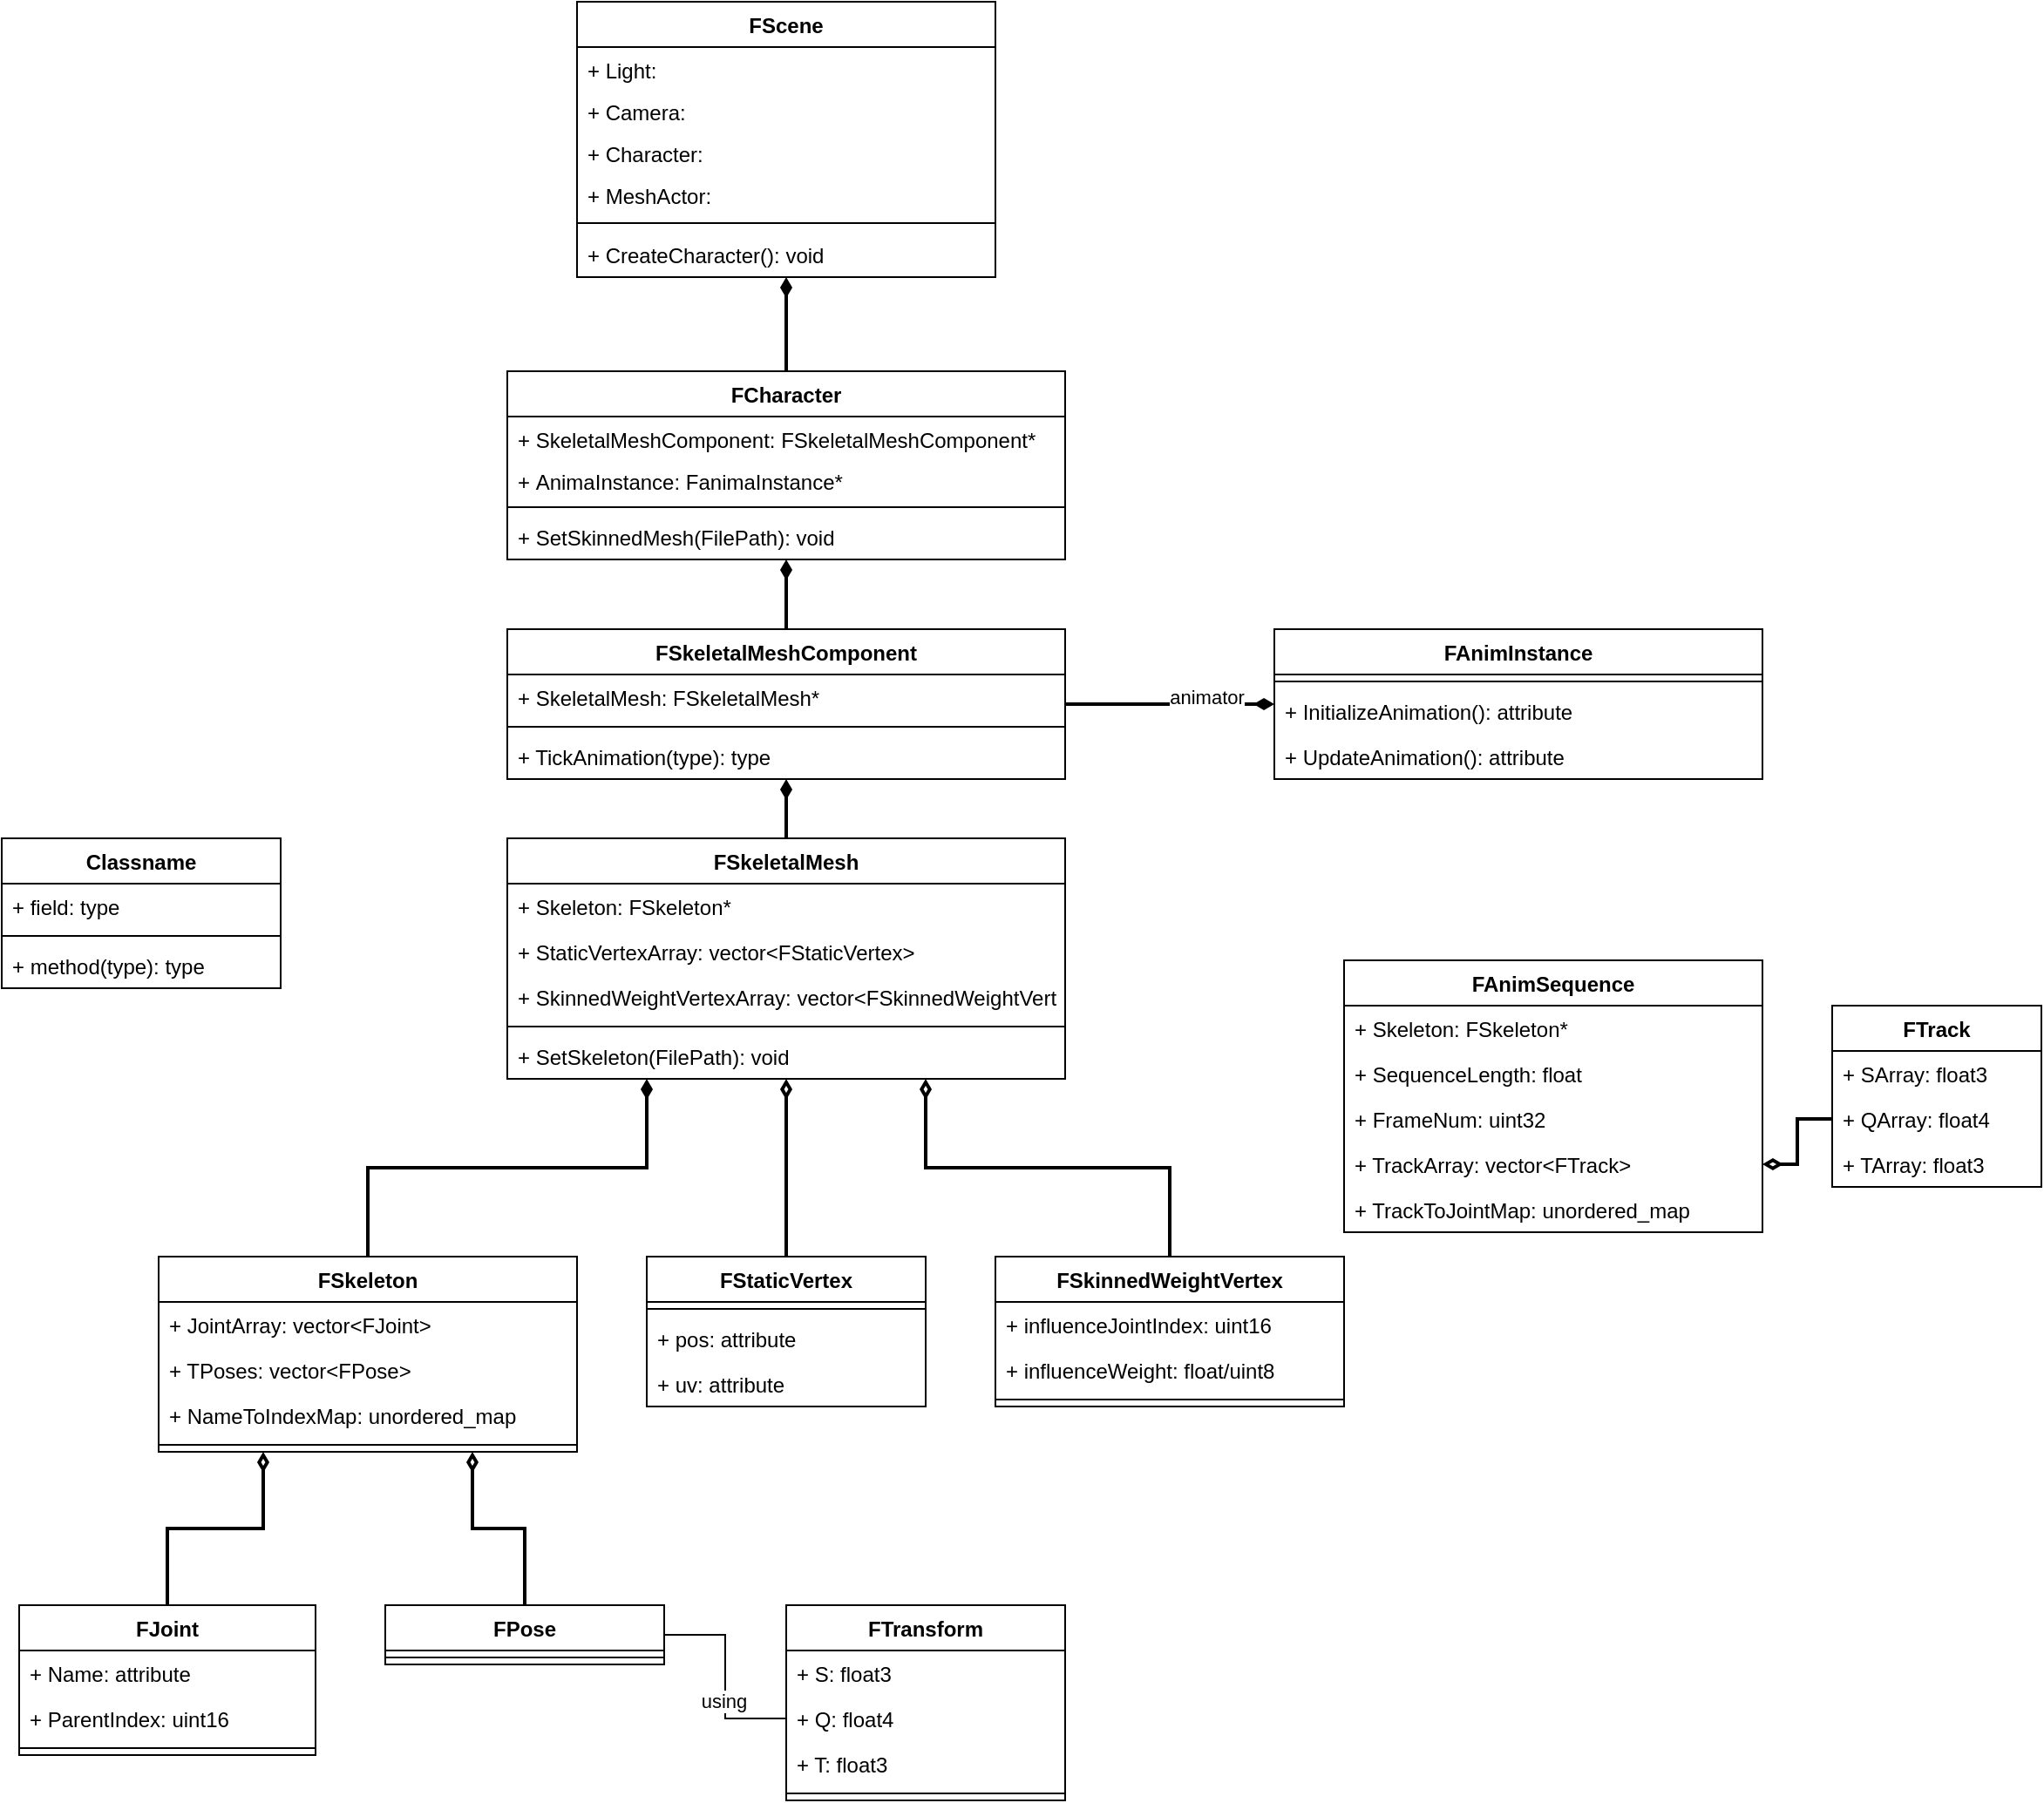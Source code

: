 <mxfile>
    <diagram id="cJ6CBbQCGqiPq5SzYcq8" name="Page-1">
        <mxGraphModel dx="1881" dy="1886" grid="1" gridSize="10" guides="1" tooltips="1" connect="1" arrows="1" fold="1" page="1" pageScale="1" pageWidth="827" pageHeight="1169" math="0" shadow="0">
            <root>
                <mxCell id="0"/>
                <mxCell id="1" parent="0"/>
                <mxCell id="9" style="edgeStyle=orthogonalEdgeStyle;rounded=0;orthogonalLoop=1;jettySize=auto;html=1;exitX=0.5;exitY=0;exitDx=0;exitDy=0;entryX=0.5;entryY=1;entryDx=0;entryDy=0;startArrow=none;startFill=0;endArrow=diamondThin;endFill=1;strokeWidth=2;" parent="1" source="8sGW1j9p3B2PJ3TuNCzf-1" target="2" edge="1">
                    <mxGeometry relative="1" as="geometry"/>
                </mxCell>
                <mxCell id="47" value="" style="edgeStyle=orthogonalEdgeStyle;rounded=0;orthogonalLoop=1;jettySize=auto;html=1;endArrow=diamondThin;endFill=1;strokeWidth=2;" parent="1" source="66" target="43" edge="1">
                    <mxGeometry relative="1" as="geometry"/>
                </mxCell>
                <mxCell id="59" value="animator" style="edgeLabel;html=1;align=center;verticalAlign=middle;resizable=0;points=[];" vertex="1" connectable="0" parent="47">
                    <mxGeometry x="0.348" y="4" relative="1" as="geometry">
                        <mxPoint as="offset"/>
                    </mxGeometry>
                </mxCell>
                <mxCell id="8sGW1j9p3B2PJ3TuNCzf-1" value="FCharacter" style="swimlane;fontStyle=1;align=center;verticalAlign=top;childLayout=stackLayout;horizontal=1;startSize=26;horizontalStack=0;resizeParent=1;resizeParentMax=0;resizeLast=0;collapsible=1;marginBottom=0;" parent="1" vertex="1">
                    <mxGeometry x="-160" y="-108" width="320" height="108" as="geometry"/>
                </mxCell>
                <mxCell id="8sGW1j9p3B2PJ3TuNCzf-2" value="+ SkeletalMeshComponent: FSkeletalMeshComponent*" style="text;strokeColor=none;fillColor=none;align=left;verticalAlign=top;spacingLeft=4;spacingRight=4;overflow=hidden;rotatable=0;points=[[0,0.5],[1,0.5]];portConstraint=eastwest;" parent="8sGW1j9p3B2PJ3TuNCzf-1" vertex="1">
                    <mxGeometry y="26" width="320" height="24" as="geometry"/>
                </mxCell>
                <mxCell id="50" value="+ AnimaInstance: FanimaInstance*" style="text;strokeColor=none;fillColor=none;align=left;verticalAlign=top;spacingLeft=4;spacingRight=4;overflow=hidden;rotatable=0;points=[[0,0.5],[1,0.5]];portConstraint=eastwest;" vertex="1" parent="8sGW1j9p3B2PJ3TuNCzf-1">
                    <mxGeometry y="50" width="320" height="24" as="geometry"/>
                </mxCell>
                <mxCell id="8sGW1j9p3B2PJ3TuNCzf-3" value="" style="line;strokeWidth=1;fillColor=none;align=left;verticalAlign=middle;spacingTop=-1;spacingLeft=3;spacingRight=3;rotatable=0;labelPosition=right;points=[];portConstraint=eastwest;" parent="8sGW1j9p3B2PJ3TuNCzf-1" vertex="1">
                    <mxGeometry y="74" width="320" height="8" as="geometry"/>
                </mxCell>
                <mxCell id="35" value="+ SetSkinnedMesh(FilePath): void" style="text;strokeColor=none;fillColor=none;align=left;verticalAlign=top;spacingLeft=4;spacingRight=4;overflow=hidden;rotatable=0;points=[[0,0.5],[1,0.5]];portConstraint=eastwest;" parent="8sGW1j9p3B2PJ3TuNCzf-1" vertex="1">
                    <mxGeometry y="82" width="320" height="26" as="geometry"/>
                </mxCell>
                <mxCell id="8sGW1j9p3B2PJ3TuNCzf-31" value="" style="edgeStyle=orthogonalEdgeStyle;rounded=0;orthogonalLoop=1;jettySize=auto;html=1;startArrow=none;startFill=0;endArrow=diamondThin;endFill=0;strokeWidth=2;exitX=0.5;exitY=0;exitDx=0;exitDy=0;entryX=0.5;entryY=1;entryDx=0;entryDy=0;" parent="1" source="8sGW1j9p3B2PJ3TuNCzf-26" target="8sGW1j9p3B2PJ3TuNCzf-20" edge="1">
                    <mxGeometry relative="1" as="geometry">
                        <mxPoint x="-30" y="310" as="targetPoint"/>
                    </mxGeometry>
                </mxCell>
                <mxCell id="8sGW1j9p3B2PJ3TuNCzf-38" value="" style="edgeStyle=orthogonalEdgeStyle;rounded=0;orthogonalLoop=1;jettySize=auto;html=1;startArrow=none;startFill=0;endArrow=diamondThin;endFill=0;strokeWidth=2;entryX=0.75;entryY=1;entryDx=0;entryDy=0;exitX=0.5;exitY=0;exitDx=0;exitDy=0;" parent="1" source="8sGW1j9p3B2PJ3TuNCzf-33" target="8sGW1j9p3B2PJ3TuNCzf-20" edge="1">
                    <mxGeometry relative="1" as="geometry">
                        <mxPoint x="190" y="310" as="sourcePoint"/>
                    </mxGeometry>
                </mxCell>
                <mxCell id="8sGW1j9p3B2PJ3TuNCzf-48" value="" style="edgeStyle=orthogonalEdgeStyle;rounded=0;orthogonalLoop=1;jettySize=auto;html=1;startArrow=none;startFill=0;endArrow=diamondThin;endFill=1;strokeWidth=2;entryX=0.25;entryY=1;entryDx=0;entryDy=0;exitX=0.5;exitY=0;exitDx=0;exitDy=0;" parent="1" source="8sGW1j9p3B2PJ3TuNCzf-43" target="8sGW1j9p3B2PJ3TuNCzf-20" edge="1">
                    <mxGeometry relative="1" as="geometry">
                        <mxPoint x="-160" y="280" as="sourcePoint"/>
                    </mxGeometry>
                </mxCell>
                <mxCell id="70" style="edgeStyle=orthogonalEdgeStyle;rounded=0;orthogonalLoop=1;jettySize=auto;html=1;exitX=0.5;exitY=0;exitDx=0;exitDy=0;endArrow=diamondThin;endFill=1;strokeWidth=2;" edge="1" parent="1" source="8sGW1j9p3B2PJ3TuNCzf-20" target="66">
                    <mxGeometry relative="1" as="geometry"/>
                </mxCell>
                <mxCell id="8sGW1j9p3B2PJ3TuNCzf-20" value="FSkeletalMesh" style="swimlane;fontStyle=1;align=center;verticalAlign=top;childLayout=stackLayout;horizontal=1;startSize=26;horizontalStack=0;resizeParent=1;resizeParentMax=0;resizeLast=0;collapsible=1;marginBottom=0;" parent="1" vertex="1">
                    <mxGeometry x="-160" y="160" width="320" height="138" as="geometry"/>
                </mxCell>
                <mxCell id="8sGW1j9p3B2PJ3TuNCzf-21" value="+ Skeleton: FSkeleton*" style="text;strokeColor=none;fillColor=none;align=left;verticalAlign=top;spacingLeft=4;spacingRight=4;overflow=hidden;rotatable=0;points=[[0,0.5],[1,0.5]];portConstraint=eastwest;" parent="8sGW1j9p3B2PJ3TuNCzf-20" vertex="1">
                    <mxGeometry y="26" width="320" height="26" as="geometry"/>
                </mxCell>
                <mxCell id="8sGW1j9p3B2PJ3TuNCzf-22" value="+ StaticVertexArray: vector&lt;FStaticVertex&gt;" style="text;strokeColor=none;fillColor=none;align=left;verticalAlign=top;spacingLeft=4;spacingRight=4;overflow=hidden;rotatable=0;points=[[0,0.5],[1,0.5]];portConstraint=eastwest;" parent="8sGW1j9p3B2PJ3TuNCzf-20" vertex="1">
                    <mxGeometry y="52" width="320" height="26" as="geometry"/>
                </mxCell>
                <mxCell id="8sGW1j9p3B2PJ3TuNCzf-23" value="+ SkinnedWeightVertexArray: vector&lt;FSkinnedWeightVertex&gt;" style="text;strokeColor=none;fillColor=none;align=left;verticalAlign=top;spacingLeft=4;spacingRight=4;overflow=hidden;rotatable=0;points=[[0,0.5],[1,0.5]];portConstraint=eastwest;" parent="8sGW1j9p3B2PJ3TuNCzf-20" vertex="1">
                    <mxGeometry y="78" width="320" height="26" as="geometry"/>
                </mxCell>
                <mxCell id="8sGW1j9p3B2PJ3TuNCzf-24" value="" style="line;strokeWidth=1;fillColor=none;align=left;verticalAlign=middle;spacingTop=-1;spacingLeft=3;spacingRight=3;rotatable=0;labelPosition=right;points=[];portConstraint=eastwest;" parent="8sGW1j9p3B2PJ3TuNCzf-20" vertex="1">
                    <mxGeometry y="104" width="320" height="8" as="geometry"/>
                </mxCell>
                <mxCell id="30" value="+ SetSkeleton(FilePath): void" style="text;strokeColor=none;fillColor=none;align=left;verticalAlign=top;spacingLeft=4;spacingRight=4;overflow=hidden;rotatable=0;points=[[0,0.5],[1,0.5]];portConstraint=eastwest;" parent="8sGW1j9p3B2PJ3TuNCzf-20" vertex="1">
                    <mxGeometry y="112" width="320" height="26" as="geometry"/>
                </mxCell>
                <mxCell id="8sGW1j9p3B2PJ3TuNCzf-26" value="FStaticVertex" style="swimlane;fontStyle=1;align=center;verticalAlign=top;childLayout=stackLayout;horizontal=1;startSize=26;horizontalStack=0;resizeParent=1;resizeParentMax=0;resizeLast=0;collapsible=1;marginBottom=0;" parent="1" vertex="1">
                    <mxGeometry x="-80" y="400" width="160" height="86" as="geometry"/>
                </mxCell>
                <mxCell id="8sGW1j9p3B2PJ3TuNCzf-30" value="" style="line;strokeWidth=1;fillColor=none;align=left;verticalAlign=middle;spacingTop=-1;spacingLeft=3;spacingRight=3;rotatable=0;labelPosition=right;points=[];portConstraint=eastwest;" parent="8sGW1j9p3B2PJ3TuNCzf-26" vertex="1">
                    <mxGeometry y="26" width="160" height="8" as="geometry"/>
                </mxCell>
                <mxCell id="8sGW1j9p3B2PJ3TuNCzf-42" value="+ pos: attribute" style="text;strokeColor=none;fillColor=none;align=left;verticalAlign=top;spacingLeft=4;spacingRight=4;overflow=hidden;rotatable=0;points=[[0,0.5],[1,0.5]];portConstraint=eastwest;" parent="8sGW1j9p3B2PJ3TuNCzf-26" vertex="1">
                    <mxGeometry y="34" width="160" height="26" as="geometry"/>
                </mxCell>
                <mxCell id="8sGW1j9p3B2PJ3TuNCzf-41" value="+ uv: attribute" style="text;strokeColor=none;fillColor=none;align=left;verticalAlign=top;spacingLeft=4;spacingRight=4;overflow=hidden;rotatable=0;points=[[0,0.5],[1,0.5]];portConstraint=eastwest;" parent="8sGW1j9p3B2PJ3TuNCzf-26" vertex="1">
                    <mxGeometry y="60" width="160" height="26" as="geometry"/>
                </mxCell>
                <mxCell id="8sGW1j9p3B2PJ3TuNCzf-33" value="FSkinnedWeightVertex" style="swimlane;fontStyle=1;align=center;verticalAlign=top;childLayout=stackLayout;horizontal=1;startSize=26;horizontalStack=0;resizeParent=1;resizeParentMax=0;resizeLast=0;collapsible=1;marginBottom=0;" parent="1" vertex="1">
                    <mxGeometry x="120" y="400" width="200" height="86" as="geometry"/>
                </mxCell>
                <mxCell id="8sGW1j9p3B2PJ3TuNCzf-40" value="+ influenceJointIndex: uint16" style="text;strokeColor=none;fillColor=none;align=left;verticalAlign=top;spacingLeft=4;spacingRight=4;overflow=hidden;rotatable=0;points=[[0,0.5],[1,0.5]];portConstraint=eastwest;" parent="8sGW1j9p3B2PJ3TuNCzf-33" vertex="1">
                    <mxGeometry y="26" width="200" height="26" as="geometry"/>
                </mxCell>
                <mxCell id="8sGW1j9p3B2PJ3TuNCzf-39" value="+ influenceWeight: float/uint8" style="text;strokeColor=none;fillColor=none;align=left;verticalAlign=top;spacingLeft=4;spacingRight=4;overflow=hidden;rotatable=0;points=[[0,0.5],[1,0.5]];portConstraint=eastwest;" parent="8sGW1j9p3B2PJ3TuNCzf-33" vertex="1">
                    <mxGeometry y="52" width="200" height="26" as="geometry"/>
                </mxCell>
                <mxCell id="8sGW1j9p3B2PJ3TuNCzf-37" value="" style="line;strokeWidth=1;fillColor=none;align=left;verticalAlign=middle;spacingTop=-1;spacingLeft=3;spacingRight=3;rotatable=0;labelPosition=right;points=[];portConstraint=eastwest;" parent="8sGW1j9p3B2PJ3TuNCzf-33" vertex="1">
                    <mxGeometry y="78" width="200" height="8" as="geometry"/>
                </mxCell>
                <mxCell id="8sGW1j9p3B2PJ3TuNCzf-68" value="" style="edgeStyle=orthogonalEdgeStyle;rounded=0;orthogonalLoop=1;jettySize=auto;html=1;startArrow=none;startFill=0;endArrow=diamondThin;endFill=0;strokeWidth=2;entryX=0.75;entryY=1;entryDx=0;entryDy=0;exitX=0.5;exitY=0;exitDx=0;exitDy=0;" parent="1" source="37" target="8sGW1j9p3B2PJ3TuNCzf-43" edge="1">
                    <mxGeometry relative="1" as="geometry">
                        <mxPoint x="-140" y="590" as="sourcePoint"/>
                    </mxGeometry>
                </mxCell>
                <mxCell id="8sGW1j9p3B2PJ3TuNCzf-43" value="FSkeleton" style="swimlane;fontStyle=1;align=center;verticalAlign=top;childLayout=stackLayout;horizontal=1;startSize=26;horizontalStack=0;resizeParent=1;resizeParentMax=0;resizeLast=0;collapsible=1;marginBottom=0;" parent="1" vertex="1">
                    <mxGeometry x="-360" y="400" width="240" height="112" as="geometry"/>
                </mxCell>
                <mxCell id="8sGW1j9p3B2PJ3TuNCzf-44" value="+ JointArray: vector&lt;FJoint&gt;" style="text;strokeColor=none;fillColor=none;align=left;verticalAlign=top;spacingLeft=4;spacingRight=4;overflow=hidden;rotatable=0;points=[[0,0.5],[1,0.5]];portConstraint=eastwest;" parent="8sGW1j9p3B2PJ3TuNCzf-43" vertex="1">
                    <mxGeometry y="26" width="240" height="26" as="geometry"/>
                </mxCell>
                <mxCell id="8sGW1j9p3B2PJ3TuNCzf-49" value="+ TPoses: vector&lt;FPose&gt;" style="text;strokeColor=none;fillColor=none;align=left;verticalAlign=top;spacingLeft=4;spacingRight=4;overflow=hidden;rotatable=0;points=[[0,0.5],[1,0.5]];portConstraint=eastwest;" parent="8sGW1j9p3B2PJ3TuNCzf-43" vertex="1">
                    <mxGeometry y="52" width="240" height="26" as="geometry"/>
                </mxCell>
                <mxCell id="8sGW1j9p3B2PJ3TuNCzf-46" value="+ NameToIndexMap: unordered_map" style="text;strokeColor=none;fillColor=none;align=left;verticalAlign=top;spacingLeft=4;spacingRight=4;overflow=hidden;rotatable=0;points=[[0,0.5],[1,0.5]];portConstraint=eastwest;" parent="8sGW1j9p3B2PJ3TuNCzf-43" vertex="1">
                    <mxGeometry y="78" width="240" height="26" as="geometry"/>
                </mxCell>
                <mxCell id="8sGW1j9p3B2PJ3TuNCzf-47" value="" style="line;strokeWidth=1;fillColor=none;align=left;verticalAlign=middle;spacingTop=-1;spacingLeft=3;spacingRight=3;rotatable=0;labelPosition=right;points=[];portConstraint=eastwest;" parent="8sGW1j9p3B2PJ3TuNCzf-43" vertex="1">
                    <mxGeometry y="104" width="240" height="8" as="geometry"/>
                </mxCell>
                <mxCell id="8sGW1j9p3B2PJ3TuNCzf-59" value="" style="edgeStyle=orthogonalEdgeStyle;rounded=0;orthogonalLoop=1;jettySize=auto;html=1;startArrow=none;startFill=0;endArrow=diamondThin;endFill=0;strokeWidth=2;entryX=1;entryY=0.5;entryDx=0;entryDy=0;exitX=0;exitY=0.5;exitDx=0;exitDy=0;" parent="1" source="8sGW1j9p3B2PJ3TuNCzf-60" target="8sGW1j9p3B2PJ3TuNCzf-53" edge="1">
                    <mxGeometry relative="1" as="geometry">
                        <mxPoint x="520" y="234" as="sourcePoint"/>
                    </mxGeometry>
                </mxCell>
                <mxCell id="8sGW1j9p3B2PJ3TuNCzf-50" value="FAnimSequence" style="swimlane;fontStyle=1;childLayout=stackLayout;horizontal=1;startSize=26;fillColor=none;horizontalStack=0;resizeParent=1;resizeParentMax=0;resizeLast=0;collapsible=1;marginBottom=0;" parent="1" vertex="1">
                    <mxGeometry x="320" y="230" width="240" height="156" as="geometry"/>
                </mxCell>
                <mxCell id="11" value="+ Skeleton: FSkeleton*" style="text;strokeColor=none;fillColor=none;align=left;verticalAlign=top;spacingLeft=4;spacingRight=4;overflow=hidden;rotatable=0;points=[[0,0.5],[1,0.5]];portConstraint=eastwest;" parent="8sGW1j9p3B2PJ3TuNCzf-50" vertex="1">
                    <mxGeometry y="26" width="240" height="26" as="geometry"/>
                </mxCell>
                <mxCell id="51" value="+ SequenceLength: float" style="text;strokeColor=none;fillColor=none;align=left;verticalAlign=top;spacingLeft=4;spacingRight=4;overflow=hidden;rotatable=0;points=[[0,0.5],[1,0.5]];portConstraint=eastwest;" vertex="1" parent="8sGW1j9p3B2PJ3TuNCzf-50">
                    <mxGeometry y="52" width="240" height="26" as="geometry"/>
                </mxCell>
                <mxCell id="8sGW1j9p3B2PJ3TuNCzf-51" value="+ FrameNum: uint32" style="text;strokeColor=none;fillColor=none;align=left;verticalAlign=top;spacingLeft=4;spacingRight=4;overflow=hidden;rotatable=0;points=[[0,0.5],[1,0.5]];portConstraint=eastwest;" parent="8sGW1j9p3B2PJ3TuNCzf-50" vertex="1">
                    <mxGeometry y="78" width="240" height="26" as="geometry"/>
                </mxCell>
                <mxCell id="8sGW1j9p3B2PJ3TuNCzf-53" value="+ TrackArray: vector&lt;FTrack&gt;" style="text;strokeColor=none;fillColor=none;align=left;verticalAlign=top;spacingLeft=4;spacingRight=4;overflow=hidden;rotatable=0;points=[[0,0.5],[1,0.5]];portConstraint=eastwest;" parent="8sGW1j9p3B2PJ3TuNCzf-50" vertex="1">
                    <mxGeometry y="104" width="240" height="26" as="geometry"/>
                </mxCell>
                <mxCell id="8sGW1j9p3B2PJ3TuNCzf-52" value="+ TrackToJointMap: unordered_map" style="text;strokeColor=none;fillColor=none;align=left;verticalAlign=top;spacingLeft=4;spacingRight=4;overflow=hidden;rotatable=0;points=[[0,0.5],[1,0.5]];portConstraint=eastwest;" parent="8sGW1j9p3B2PJ3TuNCzf-50" vertex="1">
                    <mxGeometry y="130" width="240" height="26" as="geometry"/>
                </mxCell>
                <mxCell id="8sGW1j9p3B2PJ3TuNCzf-55" value="FTrack" style="swimlane;fontStyle=1;childLayout=stackLayout;horizontal=1;startSize=26;fillColor=none;horizontalStack=0;resizeParent=1;resizeParentMax=0;resizeLast=0;collapsible=1;marginBottom=0;" parent="1" vertex="1">
                    <mxGeometry x="600" y="256" width="120" height="104" as="geometry"/>
                </mxCell>
                <mxCell id="8sGW1j9p3B2PJ3TuNCzf-56" value="+ SArray: float3" style="text;strokeColor=none;fillColor=none;align=left;verticalAlign=top;spacingLeft=4;spacingRight=4;overflow=hidden;rotatable=0;points=[[0,0.5],[1,0.5]];portConstraint=eastwest;" parent="8sGW1j9p3B2PJ3TuNCzf-55" vertex="1">
                    <mxGeometry y="26" width="120" height="26" as="geometry"/>
                </mxCell>
                <mxCell id="8sGW1j9p3B2PJ3TuNCzf-60" value="+ QArray: float4" style="text;strokeColor=none;fillColor=none;align=left;verticalAlign=top;spacingLeft=4;spacingRight=4;overflow=hidden;rotatable=0;points=[[0,0.5],[1,0.5]];portConstraint=eastwest;" parent="8sGW1j9p3B2PJ3TuNCzf-55" vertex="1">
                    <mxGeometry y="52" width="120" height="26" as="geometry"/>
                </mxCell>
                <mxCell id="8sGW1j9p3B2PJ3TuNCzf-62" value="+ TArray: float3" style="text;strokeColor=none;fillColor=none;align=left;verticalAlign=top;spacingLeft=4;spacingRight=4;overflow=hidden;rotatable=0;points=[[0,0.5],[1,0.5]];portConstraint=eastwest;" parent="8sGW1j9p3B2PJ3TuNCzf-55" vertex="1">
                    <mxGeometry y="78" width="120" height="26" as="geometry"/>
                </mxCell>
                <mxCell id="8sGW1j9p3B2PJ3TuNCzf-63" value="FTransform" style="swimlane;fontStyle=1;align=center;verticalAlign=top;childLayout=stackLayout;horizontal=1;startSize=26;horizontalStack=0;resizeParent=1;resizeParentMax=0;resizeLast=0;collapsible=1;marginBottom=0;" parent="1" vertex="1">
                    <mxGeometry y="600" width="160" height="112" as="geometry"/>
                </mxCell>
                <mxCell id="8sGW1j9p3B2PJ3TuNCzf-69" value="+ S: float3" style="text;strokeColor=none;fillColor=none;align=left;verticalAlign=top;spacingLeft=4;spacingRight=4;overflow=hidden;rotatable=0;points=[[0,0.5],[1,0.5]];portConstraint=eastwest;" parent="8sGW1j9p3B2PJ3TuNCzf-63" vertex="1">
                    <mxGeometry y="26" width="160" height="26" as="geometry"/>
                </mxCell>
                <mxCell id="8sGW1j9p3B2PJ3TuNCzf-70" value="+ Q: float4" style="text;strokeColor=none;fillColor=none;align=left;verticalAlign=top;spacingLeft=4;spacingRight=4;overflow=hidden;rotatable=0;points=[[0,0.5],[1,0.5]];portConstraint=eastwest;" parent="8sGW1j9p3B2PJ3TuNCzf-63" vertex="1">
                    <mxGeometry y="52" width="160" height="26" as="geometry"/>
                </mxCell>
                <mxCell id="8sGW1j9p3B2PJ3TuNCzf-71" value="+ T: float3" style="text;strokeColor=none;fillColor=none;align=left;verticalAlign=top;spacingLeft=4;spacingRight=4;overflow=hidden;rotatable=0;points=[[0,0.5],[1,0.5]];portConstraint=eastwest;" parent="8sGW1j9p3B2PJ3TuNCzf-63" vertex="1">
                    <mxGeometry y="78" width="160" height="26" as="geometry"/>
                </mxCell>
                <mxCell id="8sGW1j9p3B2PJ3TuNCzf-67" value="" style="line;strokeWidth=1;fillColor=none;align=left;verticalAlign=middle;spacingTop=-1;spacingLeft=3;spacingRight=3;rotatable=0;labelPosition=right;points=[];portConstraint=eastwest;" parent="8sGW1j9p3B2PJ3TuNCzf-63" vertex="1">
                    <mxGeometry y="104" width="160" height="8" as="geometry"/>
                </mxCell>
                <mxCell id="2" value="FScene" style="swimlane;fontStyle=1;align=center;verticalAlign=top;childLayout=stackLayout;horizontal=1;startSize=26;horizontalStack=0;resizeParent=1;resizeParentMax=0;resizeLast=0;collapsible=1;marginBottom=0;" parent="1" vertex="1">
                    <mxGeometry x="-120" y="-320" width="240" height="158" as="geometry"/>
                </mxCell>
                <mxCell id="3" value="+ Light: " style="text;strokeColor=none;fillColor=none;align=left;verticalAlign=top;spacingLeft=4;spacingRight=4;overflow=hidden;rotatable=0;points=[[0,0.5],[1,0.5]];portConstraint=eastwest;" parent="2" vertex="1">
                    <mxGeometry y="26" width="240" height="24" as="geometry"/>
                </mxCell>
                <mxCell id="7" value="+ Camera: " style="text;strokeColor=none;fillColor=none;align=left;verticalAlign=top;spacingLeft=4;spacingRight=4;overflow=hidden;rotatable=0;points=[[0,0.5],[1,0.5]];portConstraint=eastwest;" parent="2" vertex="1">
                    <mxGeometry y="50" width="240" height="24" as="geometry"/>
                </mxCell>
                <mxCell id="8" value="+ Character: " style="text;strokeColor=none;fillColor=none;align=left;verticalAlign=top;spacingLeft=4;spacingRight=4;overflow=hidden;rotatable=0;points=[[0,0.5],[1,0.5]];portConstraint=eastwest;" parent="2" vertex="1">
                    <mxGeometry y="74" width="240" height="24" as="geometry"/>
                </mxCell>
                <mxCell id="10" value="+ MeshActor: " style="text;strokeColor=none;fillColor=none;align=left;verticalAlign=top;spacingLeft=4;spacingRight=4;overflow=hidden;rotatable=0;points=[[0,0.5],[1,0.5]];portConstraint=eastwest;" parent="2" vertex="1">
                    <mxGeometry y="98" width="240" height="24" as="geometry"/>
                </mxCell>
                <mxCell id="4" value="" style="line;strokeWidth=1;fillColor=none;align=left;verticalAlign=middle;spacingTop=-1;spacingLeft=3;spacingRight=3;rotatable=0;labelPosition=right;points=[];portConstraint=eastwest;" parent="2" vertex="1">
                    <mxGeometry y="122" width="240" height="10" as="geometry"/>
                </mxCell>
                <mxCell id="36" value="+ CreateCharacter(): void" style="text;strokeColor=none;fillColor=none;align=left;verticalAlign=top;spacingLeft=4;spacingRight=4;overflow=hidden;rotatable=0;points=[[0,0.5],[1,0.5]];portConstraint=eastwest;" parent="2" vertex="1">
                    <mxGeometry y="132" width="240" height="26" as="geometry"/>
                </mxCell>
                <mxCell id="24" style="edgeStyle=orthogonalEdgeStyle;rounded=0;orthogonalLoop=1;jettySize=auto;html=1;exitX=0.5;exitY=0;exitDx=0;exitDy=0;entryX=0.25;entryY=1;entryDx=0;entryDy=0;startArrow=none;startFill=0;endArrow=diamondThin;endFill=0;strokeWidth=2;" parent="1" source="18" target="8sGW1j9p3B2PJ3TuNCzf-43" edge="1">
                    <mxGeometry relative="1" as="geometry"/>
                </mxCell>
                <mxCell id="18" value="FJoint" style="swimlane;fontStyle=1;align=center;verticalAlign=top;childLayout=stackLayout;horizontal=1;startSize=26;horizontalStack=0;resizeParent=1;resizeParentMax=0;resizeLast=0;collapsible=1;marginBottom=0;" parent="1" vertex="1">
                    <mxGeometry x="-440" y="600" width="170" height="86" as="geometry"/>
                </mxCell>
                <mxCell id="19" value="+ Name: attribute" style="text;strokeColor=none;fillColor=none;align=left;verticalAlign=top;spacingLeft=4;spacingRight=4;overflow=hidden;rotatable=0;points=[[0,0.5],[1,0.5]];portConstraint=eastwest;" parent="18" vertex="1">
                    <mxGeometry y="26" width="170" height="26" as="geometry"/>
                </mxCell>
                <mxCell id="20" value="+ ParentIndex: uint16" style="text;strokeColor=none;fillColor=none;align=left;verticalAlign=top;spacingLeft=4;spacingRight=4;overflow=hidden;rotatable=0;points=[[0,0.5],[1,0.5]];portConstraint=eastwest;" parent="18" vertex="1">
                    <mxGeometry y="52" width="170" height="26" as="geometry"/>
                </mxCell>
                <mxCell id="22" value="" style="line;strokeWidth=1;fillColor=none;align=left;verticalAlign=middle;spacingTop=-1;spacingLeft=3;spacingRight=3;rotatable=0;labelPosition=right;points=[];portConstraint=eastwest;" parent="18" vertex="1">
                    <mxGeometry y="78" width="170" height="8" as="geometry"/>
                </mxCell>
                <mxCell id="31" value="Classname" style="swimlane;fontStyle=1;align=center;verticalAlign=top;childLayout=stackLayout;horizontal=1;startSize=26;horizontalStack=0;resizeParent=1;resizeParentMax=0;resizeLast=0;collapsible=1;marginBottom=0;" parent="1" vertex="1">
                    <mxGeometry x="-450" y="160" width="160" height="86" as="geometry"/>
                </mxCell>
                <mxCell id="32" value="+ field: type" style="text;strokeColor=none;fillColor=none;align=left;verticalAlign=top;spacingLeft=4;spacingRight=4;overflow=hidden;rotatable=0;points=[[0,0.5],[1,0.5]];portConstraint=eastwest;" parent="31" vertex="1">
                    <mxGeometry y="26" width="160" height="26" as="geometry"/>
                </mxCell>
                <mxCell id="33" value="" style="line;strokeWidth=1;fillColor=none;align=left;verticalAlign=middle;spacingTop=-1;spacingLeft=3;spacingRight=3;rotatable=0;labelPosition=right;points=[];portConstraint=eastwest;" parent="31" vertex="1">
                    <mxGeometry y="52" width="160" height="8" as="geometry"/>
                </mxCell>
                <mxCell id="34" value="+ method(type): type" style="text;strokeColor=none;fillColor=none;align=left;verticalAlign=top;spacingLeft=4;spacingRight=4;overflow=hidden;rotatable=0;points=[[0,0.5],[1,0.5]];portConstraint=eastwest;" parent="31" vertex="1">
                    <mxGeometry y="60" width="160" height="26" as="geometry"/>
                </mxCell>
                <mxCell id="37" value="FPose" style="swimlane;fontStyle=1;align=center;verticalAlign=top;childLayout=stackLayout;horizontal=1;startSize=26;horizontalStack=0;resizeParent=1;resizeParentMax=0;resizeLast=0;collapsible=1;marginBottom=0;" parent="1" vertex="1">
                    <mxGeometry x="-230" y="600" width="160" height="34" as="geometry"/>
                </mxCell>
                <mxCell id="39" value="" style="line;strokeWidth=1;fillColor=none;align=left;verticalAlign=middle;spacingTop=-1;spacingLeft=3;spacingRight=3;rotatable=0;labelPosition=right;points=[];portConstraint=eastwest;" parent="37" vertex="1">
                    <mxGeometry y="26" width="160" height="8" as="geometry"/>
                </mxCell>
                <mxCell id="41" style="edgeStyle=orthogonalEdgeStyle;rounded=0;orthogonalLoop=1;jettySize=auto;html=1;exitX=1;exitY=0.5;exitDx=0;exitDy=0;endArrow=none;endFill=0;" parent="1" source="37" target="8sGW1j9p3B2PJ3TuNCzf-70" edge="1">
                    <mxGeometry relative="1" as="geometry">
                        <mxPoint x="-70" y="639" as="sourcePoint"/>
                    </mxGeometry>
                </mxCell>
                <mxCell id="42" value="using" style="edgeLabel;html=1;align=center;verticalAlign=middle;resizable=0;points=[];" parent="41" vertex="1" connectable="0">
                    <mxGeometry x="0.226" y="-1" relative="1" as="geometry">
                        <mxPoint as="offset"/>
                    </mxGeometry>
                </mxCell>
                <mxCell id="43" value="FAnimInstance&#10;" style="swimlane;fontStyle=1;align=center;verticalAlign=top;childLayout=stackLayout;horizontal=1;startSize=26;horizontalStack=0;resizeParent=1;resizeParentMax=0;resizeLast=0;collapsible=1;marginBottom=0;" parent="1" vertex="1">
                    <mxGeometry x="280" y="40" width="280" height="86" as="geometry"/>
                </mxCell>
                <mxCell id="45" value="" style="line;strokeWidth=1;fillColor=none;align=left;verticalAlign=middle;spacingTop=-1;spacingLeft=3;spacingRight=3;rotatable=0;labelPosition=right;points=[];portConstraint=eastwest;" parent="43" vertex="1">
                    <mxGeometry y="26" width="280" height="8" as="geometry"/>
                </mxCell>
                <mxCell id="48" value="+ InitializeAnimation(): attribute" style="text;strokeColor=none;fillColor=none;align=left;verticalAlign=top;spacingLeft=4;spacingRight=4;overflow=hidden;rotatable=0;points=[[0,0.5],[1,0.5]];portConstraint=eastwest;" parent="43" vertex="1">
                    <mxGeometry y="34" width="280" height="26" as="geometry"/>
                </mxCell>
                <mxCell id="49" value="+ UpdateAnimation(): attribute" style="text;strokeColor=none;fillColor=none;align=left;verticalAlign=top;spacingLeft=4;spacingRight=4;overflow=hidden;rotatable=0;points=[[0,0.5],[1,0.5]];portConstraint=eastwest;" parent="43" vertex="1">
                    <mxGeometry y="60" width="280" height="26" as="geometry"/>
                </mxCell>
                <mxCell id="71" style="edgeStyle=orthogonalEdgeStyle;rounded=0;orthogonalLoop=1;jettySize=auto;html=1;exitX=0.5;exitY=0;exitDx=0;exitDy=0;endArrow=diamondThin;endFill=1;strokeWidth=2;" edge="1" parent="1" source="66" target="8sGW1j9p3B2PJ3TuNCzf-1">
                    <mxGeometry relative="1" as="geometry"/>
                </mxCell>
                <mxCell id="66" value="FSkeletalMeshComponent" style="swimlane;fontStyle=1;align=center;verticalAlign=top;childLayout=stackLayout;horizontal=1;startSize=26;horizontalStack=0;resizeParent=1;resizeParentMax=0;resizeLast=0;collapsible=1;marginBottom=0;" vertex="1" parent="1">
                    <mxGeometry x="-160" y="40" width="320" height="86" as="geometry"/>
                </mxCell>
                <mxCell id="67" value="+ SkeletalMesh: FSkeletalMesh*" style="text;strokeColor=none;fillColor=none;align=left;verticalAlign=top;spacingLeft=4;spacingRight=4;overflow=hidden;rotatable=0;points=[[0,0.5],[1,0.5]];portConstraint=eastwest;" vertex="1" parent="66">
                    <mxGeometry y="26" width="320" height="26" as="geometry"/>
                </mxCell>
                <mxCell id="68" value="" style="line;strokeWidth=1;fillColor=none;align=left;verticalAlign=middle;spacingTop=-1;spacingLeft=3;spacingRight=3;rotatable=0;labelPosition=right;points=[];portConstraint=eastwest;" vertex="1" parent="66">
                    <mxGeometry y="52" width="320" height="8" as="geometry"/>
                </mxCell>
                <mxCell id="69" value="+ TickAnimation(type): type" style="text;strokeColor=none;fillColor=none;align=left;verticalAlign=top;spacingLeft=4;spacingRight=4;overflow=hidden;rotatable=0;points=[[0,0.5],[1,0.5]];portConstraint=eastwest;" vertex="1" parent="66">
                    <mxGeometry y="60" width="320" height="26" as="geometry"/>
                </mxCell>
            </root>
        </mxGraphModel>
    </diagram>
</mxfile>